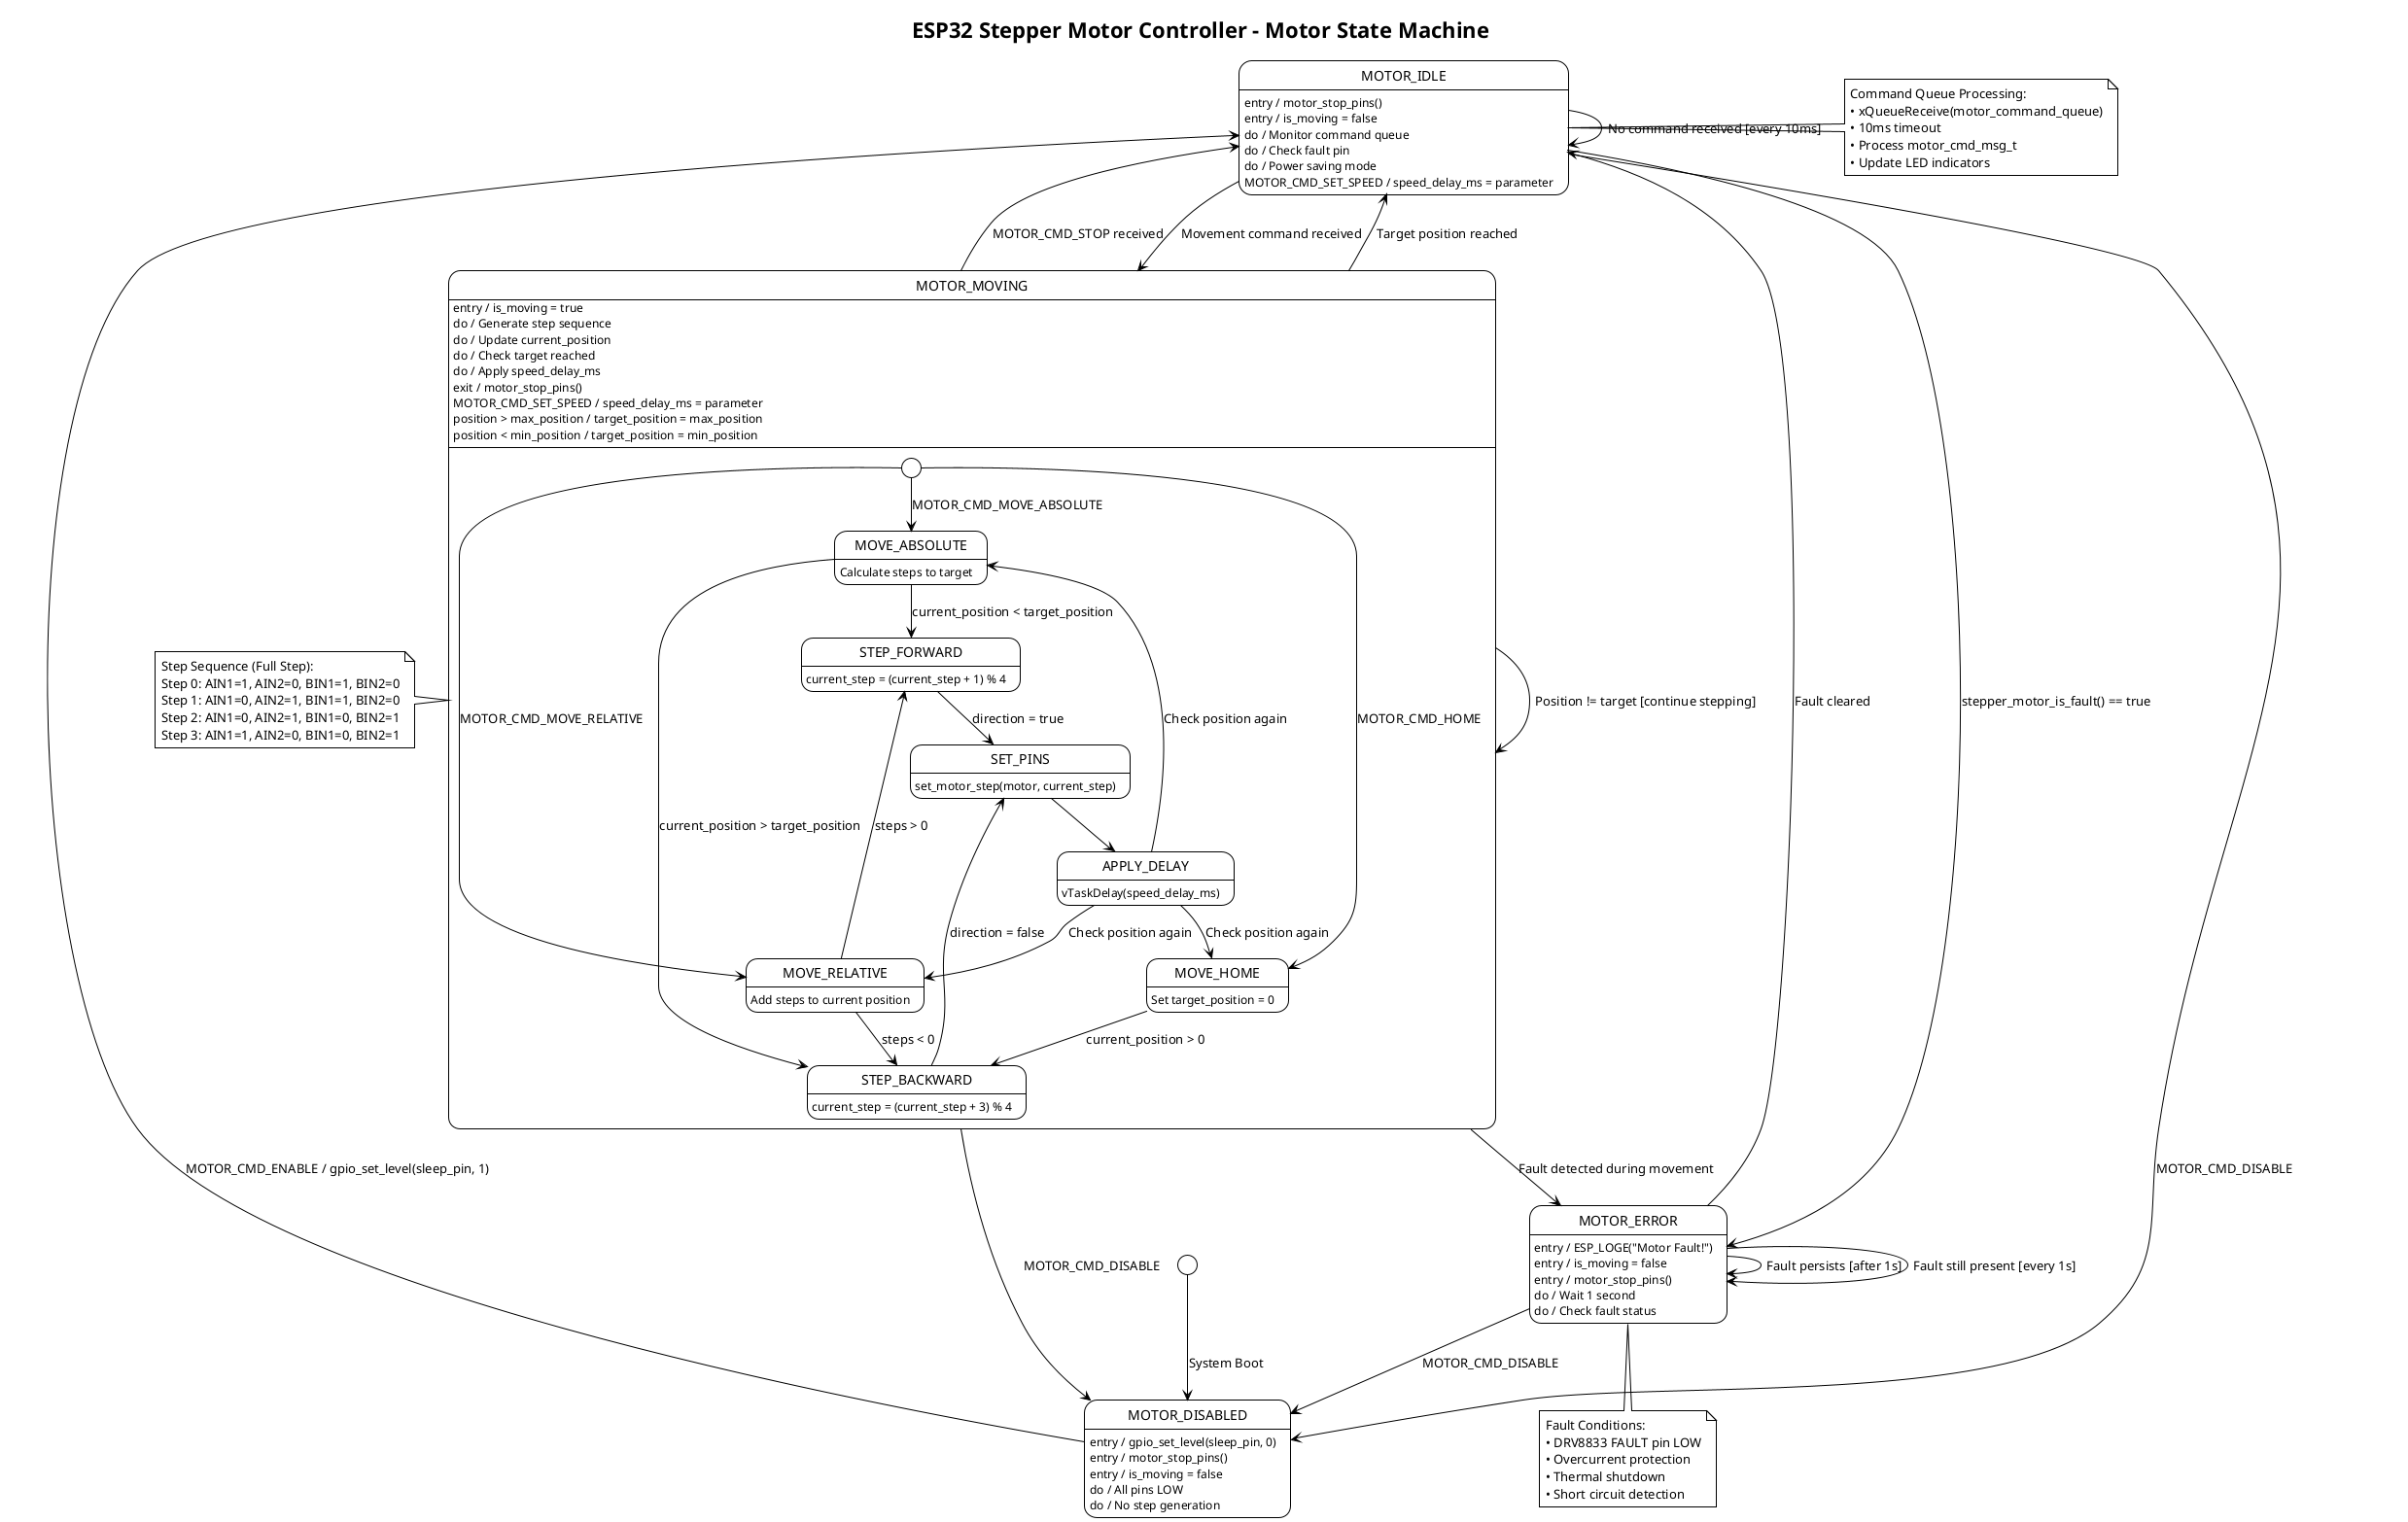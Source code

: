 @startuml Motor_State_Machine
!theme plain

title ESP32 Stepper Motor Controller - Motor State Machine

[*] --> MOTOR_DISABLED : System Boot

state MOTOR_DISABLED {
    MOTOR_DISABLED : entry / gpio_set_level(sleep_pin, 0)
    MOTOR_DISABLED : entry / motor_stop_pins()
    MOTOR_DISABLED : entry / is_moving = false
    MOTOR_DISABLED : do / All pins LOW
    MOTOR_DISABLED : do / No step generation
}

state MOTOR_IDLE {
    MOTOR_IDLE : entry / motor_stop_pins()
    MOTOR_IDLE : entry / is_moving = false
    MOTOR_IDLE : do / Monitor command queue
    MOTOR_IDLE : do / Check fault pin
    MOTOR_IDLE : do / Power saving mode
}

state MOTOR_MOVING {
    MOTOR_MOVING : entry / is_moving = true
    MOTOR_MOVING : do / Generate step sequence
    MOTOR_MOVING : do / Update current_position
    MOTOR_MOVING : do / Check target reached
    MOTOR_MOVING : do / Apply speed_delay_ms
    MOTOR_MOVING : exit / motor_stop_pins()
}

state MOTOR_ERROR {
    MOTOR_ERROR : entry / ESP_LOGE("Motor Fault!")
    MOTOR_ERROR : entry / is_moving = false
    MOTOR_ERROR : entry / motor_stop_pins()
    MOTOR_ERROR : do / Wait 1 second
    MOTOR_ERROR : do / Check fault status
}

' State transitions
MOTOR_DISABLED --> MOTOR_IDLE : MOTOR_CMD_ENABLE / gpio_set_level(sleep_pin, 1)
MOTOR_IDLE --> MOTOR_DISABLED : MOTOR_CMD_DISABLE
MOTOR_IDLE --> MOTOR_MOVING : Movement command received
MOTOR_IDLE --> MOTOR_ERROR : stepper_motor_is_fault() == true

MOTOR_MOVING --> MOTOR_IDLE : Target position reached
MOTOR_MOVING --> MOTOR_IDLE : MOTOR_CMD_STOP received  
MOTOR_MOVING --> MOTOR_ERROR : Fault detected during movement
MOTOR_MOVING --> MOTOR_DISABLED : MOTOR_CMD_DISABLE

MOTOR_ERROR --> MOTOR_IDLE : Fault cleared
MOTOR_ERROR --> MOTOR_ERROR : Fault persists [after 1s]
MOTOR_ERROR --> MOTOR_DISABLED : MOTOR_CMD_DISABLE

' Command processing substates
state MOTOR_MOVING {
    state MOVE_ABSOLUTE : Calculate steps to target
    state MOVE_RELATIVE : Add steps to current position  
    state MOVE_HOME : Set target_position = 0
    state STEP_FORWARD : current_step = (current_step + 1) % 4
    state STEP_BACKWARD : current_step = (current_step + 3) % 4
    state SET_PINS : set_motor_step(motor, current_step)
    state APPLY_DELAY : vTaskDelay(speed_delay_ms)
    
    [*] --> MOVE_ABSOLUTE : MOTOR_CMD_MOVE_ABSOLUTE
    [*] --> MOVE_RELATIVE : MOTOR_CMD_MOVE_RELATIVE  
    [*] --> MOVE_HOME : MOTOR_CMD_HOME
    
    MOVE_ABSOLUTE --> STEP_FORWARD : current_position < target_position
    MOVE_ABSOLUTE --> STEP_BACKWARD : current_position > target_position
    MOVE_RELATIVE --> STEP_FORWARD : steps > 0
    MOVE_RELATIVE --> STEP_BACKWARD : steps < 0
    MOVE_HOME --> STEP_BACKWARD : current_position > 0
    
    STEP_FORWARD --> SET_PINS : direction = true
    STEP_BACKWARD --> SET_PINS : direction = false
    SET_PINS --> APPLY_DELAY
    APPLY_DELAY --> MOVE_ABSOLUTE : Check position again
    APPLY_DELAY --> MOVE_RELATIVE : Check position again
    APPLY_DELAY --> MOVE_HOME : Check position again
}

' Speed control
MOTOR_IDLE : MOTOR_CMD_SET_SPEED / speed_delay_ms = parameter
MOTOR_MOVING : MOTOR_CMD_SET_SPEED / speed_delay_ms = parameter

' Position limits
MOTOR_MOVING : position > max_position / target_position = max_position
MOTOR_MOVING : position < min_position / target_position = min_position

' Command queue events
note right of MOTOR_IDLE : Command Queue Processing:\n• xQueueReceive(motor_command_queue)\n• 10ms timeout\n• Process motor_cmd_msg_t\n• Update LED indicators

note left of MOTOR_MOVING : Step Sequence (Full Step):\nStep 0: AIN1=1, AIN2=0, BIN1=1, BIN2=0\nStep 1: AIN1=0, AIN2=1, BIN1=1, BIN2=0\nStep 2: AIN1=0, AIN2=1, BIN1=0, BIN2=1\nStep 3: AIN1=1, AIN2=0, BIN1=0, BIN2=1

note bottom of MOTOR_ERROR : Fault Conditions:\n• DRV8833 FAULT pin LOW\n• Overcurrent protection\n• Thermal shutdown\n• Short circuit detection

' Self transitions
MOTOR_IDLE --> MOTOR_IDLE : No command received [every 10ms]
MOTOR_MOVING --> MOTOR_MOVING : Position != target [continue stepping]
MOTOR_ERROR --> MOTOR_ERROR : Fault still present [every 1s]

@enduml 